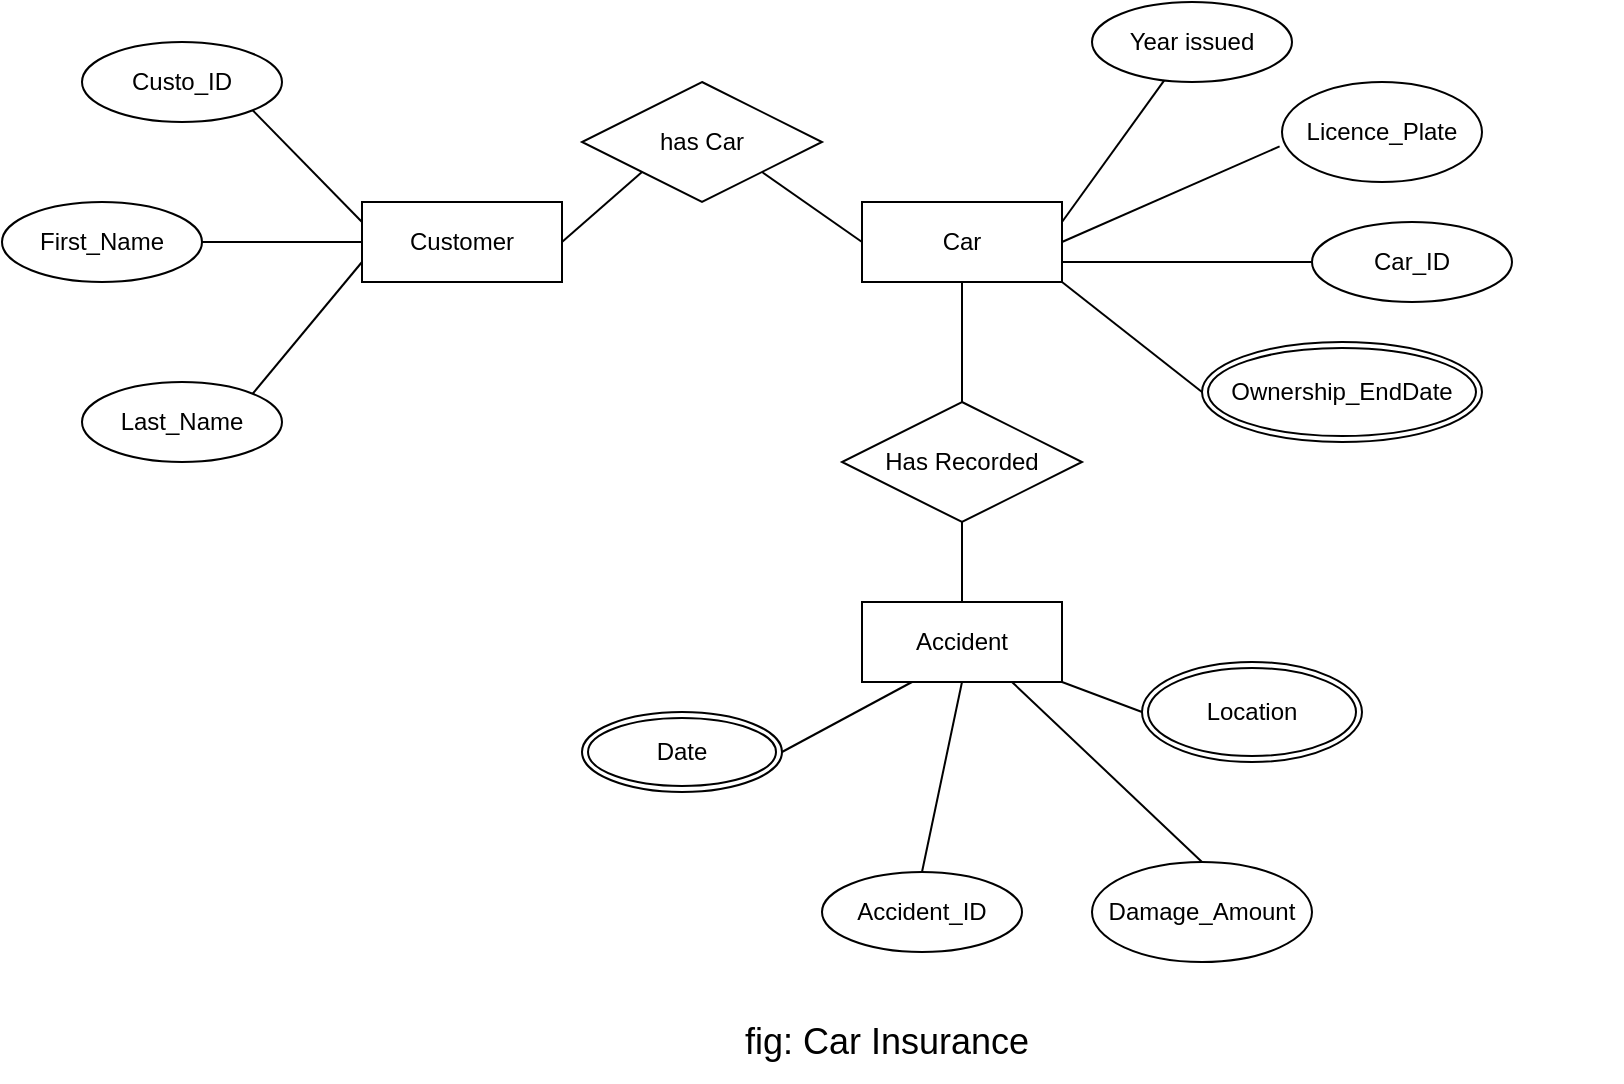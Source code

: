 <mxfile version="21.6.8" type="device">
  <diagram name="Page-1" id="SoPqV4Kh2sRgjDf24Pjk">
    <mxGraphModel dx="1418" dy="916" grid="1" gridSize="10" guides="1" tooltips="1" connect="1" arrows="1" fold="1" page="1" pageScale="1" pageWidth="1169" pageHeight="827" math="0" shadow="0">
      <root>
        <mxCell id="0" />
        <mxCell id="1" parent="0" />
        <mxCell id="7rPAJbtd-p09apuj80G1-1" value="Accident" style="whiteSpace=wrap;html=1;align=center;" parent="1" vertex="1">
          <mxGeometry x="470" y="400" width="100" height="40" as="geometry" />
        </mxCell>
        <mxCell id="7rPAJbtd-p09apuj80G1-2" value="Car" style="whiteSpace=wrap;html=1;align=center;" parent="1" vertex="1">
          <mxGeometry x="470" y="200" width="100" height="40" as="geometry" />
        </mxCell>
        <mxCell id="7rPAJbtd-p09apuj80G1-3" value="Customer" style="whiteSpace=wrap;html=1;align=center;" parent="1" vertex="1">
          <mxGeometry x="220" y="200" width="100" height="40" as="geometry" />
        </mxCell>
        <mxCell id="7rPAJbtd-p09apuj80G1-4" value="Last_Name" style="ellipse;whiteSpace=wrap;html=1;align=center;" parent="1" vertex="1">
          <mxGeometry x="80" y="290" width="100" height="40" as="geometry" />
        </mxCell>
        <mxCell id="7rPAJbtd-p09apuj80G1-5" value="First_Name" style="ellipse;whiteSpace=wrap;html=1;align=center;" parent="1" vertex="1">
          <mxGeometry x="40" y="200" width="100" height="40" as="geometry" />
        </mxCell>
        <mxCell id="7rPAJbtd-p09apuj80G1-6" value="Custo_ID" style="ellipse;whiteSpace=wrap;html=1;align=center;" parent="1" vertex="1">
          <mxGeometry x="80" y="120" width="100" height="40" as="geometry" />
        </mxCell>
        <mxCell id="7rPAJbtd-p09apuj80G1-7" value="Has Recorded" style="shape=rhombus;perimeter=rhombusPerimeter;whiteSpace=wrap;html=1;align=center;" parent="1" vertex="1">
          <mxGeometry x="460" y="300" width="120" height="60" as="geometry" />
        </mxCell>
        <mxCell id="7rPAJbtd-p09apuj80G1-8" value="has Car" style="shape=rhombus;perimeter=rhombusPerimeter;whiteSpace=wrap;html=1;align=center;" parent="1" vertex="1">
          <mxGeometry x="330" y="140" width="120" height="60" as="geometry" />
        </mxCell>
        <mxCell id="7rPAJbtd-p09apuj80G1-10" value="Damage_Amount" style="ellipse;whiteSpace=wrap;html=1;align=center;" parent="1" vertex="1">
          <mxGeometry x="585" y="530" width="110" height="50" as="geometry" />
        </mxCell>
        <mxCell id="7rPAJbtd-p09apuj80G1-11" value="Accident_ID" style="ellipse;whiteSpace=wrap;html=1;align=center;" parent="1" vertex="1">
          <mxGeometry x="450" y="535" width="100" height="40" as="geometry" />
        </mxCell>
        <mxCell id="7rPAJbtd-p09apuj80G1-12" value="Licence_Plate" style="ellipse;whiteSpace=wrap;html=1;align=center;" parent="1" vertex="1">
          <mxGeometry x="680" y="140" width="100" height="50" as="geometry" />
        </mxCell>
        <mxCell id="7rPAJbtd-p09apuj80G1-13" value="Year issued" style="ellipse;whiteSpace=wrap;html=1;align=center;" parent="1" vertex="1">
          <mxGeometry x="585" y="100" width="100" height="40" as="geometry" />
        </mxCell>
        <mxCell id="7rPAJbtd-p09apuj80G1-14" value="Car_ID" style="ellipse;whiteSpace=wrap;html=1;align=center;" parent="1" vertex="1">
          <mxGeometry x="695" y="210" width="100" height="40" as="geometry" />
        </mxCell>
        <mxCell id="7rPAJbtd-p09apuj80G1-15" value="Date" style="ellipse;shape=doubleEllipse;margin=3;whiteSpace=wrap;html=1;align=center;" parent="1" vertex="1">
          <mxGeometry x="330" y="455" width="100" height="40" as="geometry" />
        </mxCell>
        <mxCell id="7rPAJbtd-p09apuj80G1-16" value="Location" style="ellipse;shape=doubleEllipse;margin=3;whiteSpace=wrap;html=1;align=center;" parent="1" vertex="1">
          <mxGeometry x="610" y="430" width="110" height="50" as="geometry" />
        </mxCell>
        <mxCell id="7rPAJbtd-p09apuj80G1-17" value="Ownership_EndDate" style="ellipse;shape=doubleEllipse;margin=3;whiteSpace=wrap;html=1;align=center;" parent="1" vertex="1">
          <mxGeometry x="640" y="270" width="140" height="50" as="geometry" />
        </mxCell>
        <mxCell id="7rPAJbtd-p09apuj80G1-18" value="" style="endArrow=none;html=1;rounded=0;exitX=1;exitY=0.5;exitDx=0;exitDy=0;entryX=0;entryY=1;entryDx=0;entryDy=0;" parent="1" source="7rPAJbtd-p09apuj80G1-3" target="7rPAJbtd-p09apuj80G1-8" edge="1">
          <mxGeometry relative="1" as="geometry">
            <mxPoint x="450" y="310" as="sourcePoint" />
            <mxPoint x="610" y="310" as="targetPoint" />
          </mxGeometry>
        </mxCell>
        <mxCell id="7rPAJbtd-p09apuj80G1-19" value="" style="endArrow=none;html=1;rounded=0;exitX=1;exitY=0;exitDx=0;exitDy=0;entryX=0;entryY=0.75;entryDx=0;entryDy=0;" parent="1" source="7rPAJbtd-p09apuj80G1-4" target="7rPAJbtd-p09apuj80G1-3" edge="1">
          <mxGeometry relative="1" as="geometry">
            <mxPoint x="450" y="310" as="sourcePoint" />
            <mxPoint x="610" y="310" as="targetPoint" />
          </mxGeometry>
        </mxCell>
        <mxCell id="7rPAJbtd-p09apuj80G1-20" value="" style="endArrow=none;html=1;rounded=0;exitX=1;exitY=0.5;exitDx=0;exitDy=0;entryX=0;entryY=0.5;entryDx=0;entryDy=0;" parent="1" source="7rPAJbtd-p09apuj80G1-5" target="7rPAJbtd-p09apuj80G1-3" edge="1">
          <mxGeometry relative="1" as="geometry">
            <mxPoint x="450" y="310" as="sourcePoint" />
            <mxPoint x="610" y="310" as="targetPoint" />
          </mxGeometry>
        </mxCell>
        <mxCell id="7rPAJbtd-p09apuj80G1-21" value="" style="endArrow=none;html=1;rounded=0;exitX=1;exitY=1;exitDx=0;exitDy=0;entryX=0;entryY=0.25;entryDx=0;entryDy=0;" parent="1" source="7rPAJbtd-p09apuj80G1-6" target="7rPAJbtd-p09apuj80G1-3" edge="1">
          <mxGeometry relative="1" as="geometry">
            <mxPoint x="450" y="310" as="sourcePoint" />
            <mxPoint x="610" y="310" as="targetPoint" />
          </mxGeometry>
        </mxCell>
        <mxCell id="7rPAJbtd-p09apuj80G1-22" value="" style="endArrow=none;html=1;rounded=0;entryX=1;entryY=0.25;entryDx=0;entryDy=0;" parent="1" source="7rPAJbtd-p09apuj80G1-13" target="7rPAJbtd-p09apuj80G1-2" edge="1">
          <mxGeometry relative="1" as="geometry">
            <mxPoint x="450" y="310" as="sourcePoint" />
            <mxPoint x="610" y="310" as="targetPoint" />
          </mxGeometry>
        </mxCell>
        <mxCell id="7rPAJbtd-p09apuj80G1-23" value="" style="endArrow=none;html=1;rounded=0;exitX=-0.012;exitY=0.644;exitDx=0;exitDy=0;exitPerimeter=0;entryX=1;entryY=0.5;entryDx=0;entryDy=0;" parent="1" source="7rPAJbtd-p09apuj80G1-12" target="7rPAJbtd-p09apuj80G1-2" edge="1">
          <mxGeometry relative="1" as="geometry">
            <mxPoint x="450" y="310" as="sourcePoint" />
            <mxPoint x="610" y="310" as="targetPoint" />
          </mxGeometry>
        </mxCell>
        <mxCell id="7rPAJbtd-p09apuj80G1-24" value="" style="endArrow=none;html=1;rounded=0;exitX=0;exitY=0.5;exitDx=0;exitDy=0;entryX=1;entryY=1;entryDx=0;entryDy=0;" parent="1" source="7rPAJbtd-p09apuj80G1-17" target="7rPAJbtd-p09apuj80G1-2" edge="1">
          <mxGeometry relative="1" as="geometry">
            <mxPoint x="450" y="310" as="sourcePoint" />
            <mxPoint x="610" y="310" as="targetPoint" />
          </mxGeometry>
        </mxCell>
        <mxCell id="7rPAJbtd-p09apuj80G1-25" value="" style="endArrow=none;html=1;rounded=0;entryX=0;entryY=0.5;entryDx=0;entryDy=0;exitX=1;exitY=1;exitDx=0;exitDy=0;" parent="1" source="7rPAJbtd-p09apuj80G1-1" target="7rPAJbtd-p09apuj80G1-16" edge="1">
          <mxGeometry relative="1" as="geometry">
            <mxPoint x="450" y="310" as="sourcePoint" />
            <mxPoint x="610" y="310" as="targetPoint" />
          </mxGeometry>
        </mxCell>
        <mxCell id="7rPAJbtd-p09apuj80G1-26" value="" style="endArrow=none;html=1;rounded=0;exitX=0.5;exitY=0;exitDx=0;exitDy=0;entryX=0.75;entryY=1;entryDx=0;entryDy=0;" parent="1" source="7rPAJbtd-p09apuj80G1-10" target="7rPAJbtd-p09apuj80G1-1" edge="1">
          <mxGeometry relative="1" as="geometry">
            <mxPoint x="450" y="310" as="sourcePoint" />
            <mxPoint x="610" y="310" as="targetPoint" />
          </mxGeometry>
        </mxCell>
        <mxCell id="7rPAJbtd-p09apuj80G1-27" value="" style="endArrow=none;html=1;rounded=0;exitX=0.5;exitY=0;exitDx=0;exitDy=0;entryX=0.5;entryY=1;entryDx=0;entryDy=0;" parent="1" source="7rPAJbtd-p09apuj80G1-11" target="7rPAJbtd-p09apuj80G1-1" edge="1">
          <mxGeometry relative="1" as="geometry">
            <mxPoint x="450" y="310" as="sourcePoint" />
            <mxPoint x="650" y="470" as="targetPoint" />
          </mxGeometry>
        </mxCell>
        <mxCell id="7rPAJbtd-p09apuj80G1-28" value="" style="endArrow=none;html=1;rounded=0;exitX=0.25;exitY=1;exitDx=0;exitDy=0;entryX=1;entryY=0.5;entryDx=0;entryDy=0;" parent="1" source="7rPAJbtd-p09apuj80G1-1" target="7rPAJbtd-p09apuj80G1-15" edge="1">
          <mxGeometry relative="1" as="geometry">
            <mxPoint x="450" y="310" as="sourcePoint" />
            <mxPoint x="610" y="310" as="targetPoint" />
          </mxGeometry>
        </mxCell>
        <mxCell id="7rPAJbtd-p09apuj80G1-29" value="" style="endArrow=none;html=1;rounded=0;exitX=0.5;exitY=1;exitDx=0;exitDy=0;entryX=0.5;entryY=0;entryDx=0;entryDy=0;" parent="1" source="7rPAJbtd-p09apuj80G1-7" target="7rPAJbtd-p09apuj80G1-1" edge="1">
          <mxGeometry relative="1" as="geometry">
            <mxPoint x="450" y="310" as="sourcePoint" />
            <mxPoint x="610" y="310" as="targetPoint" />
          </mxGeometry>
        </mxCell>
        <mxCell id="7rPAJbtd-p09apuj80G1-30" value="" style="endArrow=none;html=1;rounded=0;exitX=0.5;exitY=1;exitDx=0;exitDy=0;entryX=0.5;entryY=0;entryDx=0;entryDy=0;" parent="1" source="7rPAJbtd-p09apuj80G1-2" target="7rPAJbtd-p09apuj80G1-7" edge="1">
          <mxGeometry relative="1" as="geometry">
            <mxPoint x="450" y="310" as="sourcePoint" />
            <mxPoint x="610" y="310" as="targetPoint" />
          </mxGeometry>
        </mxCell>
        <mxCell id="7rPAJbtd-p09apuj80G1-31" value="" style="endArrow=none;html=1;rounded=0;exitX=1;exitY=1;exitDx=0;exitDy=0;entryX=0;entryY=0.5;entryDx=0;entryDy=0;" parent="1" source="7rPAJbtd-p09apuj80G1-8" target="7rPAJbtd-p09apuj80G1-2" edge="1">
          <mxGeometry relative="1" as="geometry">
            <mxPoint x="450" y="310" as="sourcePoint" />
            <mxPoint x="610" y="310" as="targetPoint" />
          </mxGeometry>
        </mxCell>
        <mxCell id="7rPAJbtd-p09apuj80G1-32" value="" style="endArrow=none;html=1;rounded=0;exitX=0;exitY=0.5;exitDx=0;exitDy=0;entryX=1;entryY=0.75;entryDx=0;entryDy=0;" parent="1" source="7rPAJbtd-p09apuj80G1-14" target="7rPAJbtd-p09apuj80G1-2" edge="1">
          <mxGeometry relative="1" as="geometry">
            <mxPoint x="450" y="310" as="sourcePoint" />
            <mxPoint x="610" y="310" as="targetPoint" />
          </mxGeometry>
        </mxCell>
        <mxCell id="H9DME0DfnJXrtqr0ywF_-1" value="&lt;font style=&quot;font-size: 18px;&quot;&gt;fig: Car Insurance&amp;nbsp;&lt;/font&gt;" style="text;html=1;strokeColor=none;fillColor=none;align=center;verticalAlign=middle;whiteSpace=wrap;rounded=0;" parent="1" vertex="1">
          <mxGeometry x="120" y="600" width="730" height="40" as="geometry" />
        </mxCell>
      </root>
    </mxGraphModel>
  </diagram>
</mxfile>
